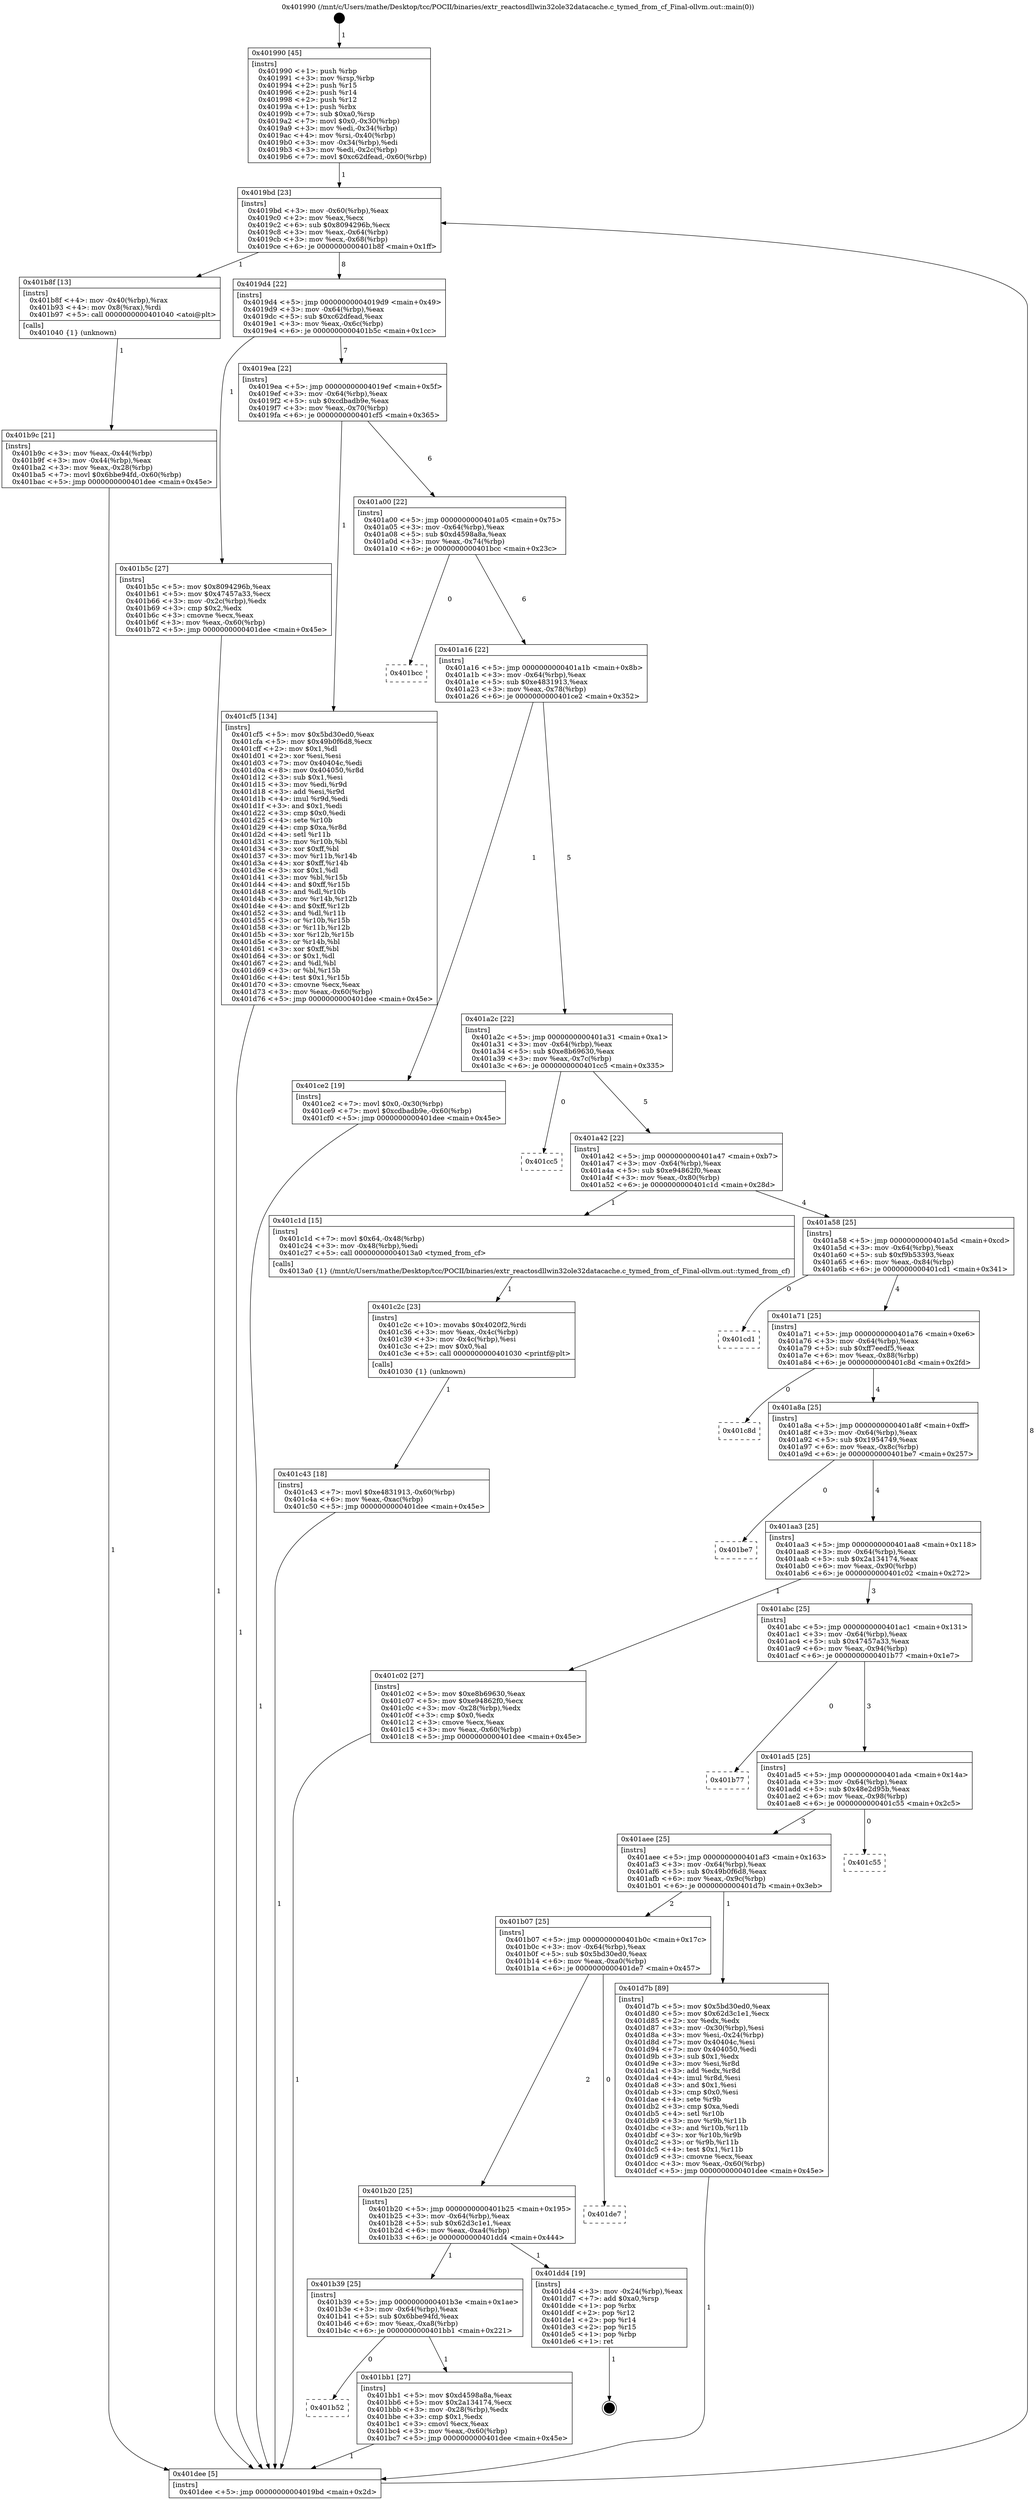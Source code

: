 digraph "0x401990" {
  label = "0x401990 (/mnt/c/Users/mathe/Desktop/tcc/POCII/binaries/extr_reactosdllwin32ole32datacache.c_tymed_from_cf_Final-ollvm.out::main(0))"
  labelloc = "t"
  node[shape=record]

  Entry [label="",width=0.3,height=0.3,shape=circle,fillcolor=black,style=filled]
  "0x4019bd" [label="{
     0x4019bd [23]\l
     | [instrs]\l
     &nbsp;&nbsp;0x4019bd \<+3\>: mov -0x60(%rbp),%eax\l
     &nbsp;&nbsp;0x4019c0 \<+2\>: mov %eax,%ecx\l
     &nbsp;&nbsp;0x4019c2 \<+6\>: sub $0x8094296b,%ecx\l
     &nbsp;&nbsp;0x4019c8 \<+3\>: mov %eax,-0x64(%rbp)\l
     &nbsp;&nbsp;0x4019cb \<+3\>: mov %ecx,-0x68(%rbp)\l
     &nbsp;&nbsp;0x4019ce \<+6\>: je 0000000000401b8f \<main+0x1ff\>\l
  }"]
  "0x401b8f" [label="{
     0x401b8f [13]\l
     | [instrs]\l
     &nbsp;&nbsp;0x401b8f \<+4\>: mov -0x40(%rbp),%rax\l
     &nbsp;&nbsp;0x401b93 \<+4\>: mov 0x8(%rax),%rdi\l
     &nbsp;&nbsp;0x401b97 \<+5\>: call 0000000000401040 \<atoi@plt\>\l
     | [calls]\l
     &nbsp;&nbsp;0x401040 \{1\} (unknown)\l
  }"]
  "0x4019d4" [label="{
     0x4019d4 [22]\l
     | [instrs]\l
     &nbsp;&nbsp;0x4019d4 \<+5\>: jmp 00000000004019d9 \<main+0x49\>\l
     &nbsp;&nbsp;0x4019d9 \<+3\>: mov -0x64(%rbp),%eax\l
     &nbsp;&nbsp;0x4019dc \<+5\>: sub $0xc62dfead,%eax\l
     &nbsp;&nbsp;0x4019e1 \<+3\>: mov %eax,-0x6c(%rbp)\l
     &nbsp;&nbsp;0x4019e4 \<+6\>: je 0000000000401b5c \<main+0x1cc\>\l
  }"]
  Exit [label="",width=0.3,height=0.3,shape=circle,fillcolor=black,style=filled,peripheries=2]
  "0x401b5c" [label="{
     0x401b5c [27]\l
     | [instrs]\l
     &nbsp;&nbsp;0x401b5c \<+5\>: mov $0x8094296b,%eax\l
     &nbsp;&nbsp;0x401b61 \<+5\>: mov $0x47457a33,%ecx\l
     &nbsp;&nbsp;0x401b66 \<+3\>: mov -0x2c(%rbp),%edx\l
     &nbsp;&nbsp;0x401b69 \<+3\>: cmp $0x2,%edx\l
     &nbsp;&nbsp;0x401b6c \<+3\>: cmovne %ecx,%eax\l
     &nbsp;&nbsp;0x401b6f \<+3\>: mov %eax,-0x60(%rbp)\l
     &nbsp;&nbsp;0x401b72 \<+5\>: jmp 0000000000401dee \<main+0x45e\>\l
  }"]
  "0x4019ea" [label="{
     0x4019ea [22]\l
     | [instrs]\l
     &nbsp;&nbsp;0x4019ea \<+5\>: jmp 00000000004019ef \<main+0x5f\>\l
     &nbsp;&nbsp;0x4019ef \<+3\>: mov -0x64(%rbp),%eax\l
     &nbsp;&nbsp;0x4019f2 \<+5\>: sub $0xcdbadb9e,%eax\l
     &nbsp;&nbsp;0x4019f7 \<+3\>: mov %eax,-0x70(%rbp)\l
     &nbsp;&nbsp;0x4019fa \<+6\>: je 0000000000401cf5 \<main+0x365\>\l
  }"]
  "0x401dee" [label="{
     0x401dee [5]\l
     | [instrs]\l
     &nbsp;&nbsp;0x401dee \<+5\>: jmp 00000000004019bd \<main+0x2d\>\l
  }"]
  "0x401990" [label="{
     0x401990 [45]\l
     | [instrs]\l
     &nbsp;&nbsp;0x401990 \<+1\>: push %rbp\l
     &nbsp;&nbsp;0x401991 \<+3\>: mov %rsp,%rbp\l
     &nbsp;&nbsp;0x401994 \<+2\>: push %r15\l
     &nbsp;&nbsp;0x401996 \<+2\>: push %r14\l
     &nbsp;&nbsp;0x401998 \<+2\>: push %r12\l
     &nbsp;&nbsp;0x40199a \<+1\>: push %rbx\l
     &nbsp;&nbsp;0x40199b \<+7\>: sub $0xa0,%rsp\l
     &nbsp;&nbsp;0x4019a2 \<+7\>: movl $0x0,-0x30(%rbp)\l
     &nbsp;&nbsp;0x4019a9 \<+3\>: mov %edi,-0x34(%rbp)\l
     &nbsp;&nbsp;0x4019ac \<+4\>: mov %rsi,-0x40(%rbp)\l
     &nbsp;&nbsp;0x4019b0 \<+3\>: mov -0x34(%rbp),%edi\l
     &nbsp;&nbsp;0x4019b3 \<+3\>: mov %edi,-0x2c(%rbp)\l
     &nbsp;&nbsp;0x4019b6 \<+7\>: movl $0xc62dfead,-0x60(%rbp)\l
  }"]
  "0x401b9c" [label="{
     0x401b9c [21]\l
     | [instrs]\l
     &nbsp;&nbsp;0x401b9c \<+3\>: mov %eax,-0x44(%rbp)\l
     &nbsp;&nbsp;0x401b9f \<+3\>: mov -0x44(%rbp),%eax\l
     &nbsp;&nbsp;0x401ba2 \<+3\>: mov %eax,-0x28(%rbp)\l
     &nbsp;&nbsp;0x401ba5 \<+7\>: movl $0x6bbe94fd,-0x60(%rbp)\l
     &nbsp;&nbsp;0x401bac \<+5\>: jmp 0000000000401dee \<main+0x45e\>\l
  }"]
  "0x401c43" [label="{
     0x401c43 [18]\l
     | [instrs]\l
     &nbsp;&nbsp;0x401c43 \<+7\>: movl $0xe4831913,-0x60(%rbp)\l
     &nbsp;&nbsp;0x401c4a \<+6\>: mov %eax,-0xac(%rbp)\l
     &nbsp;&nbsp;0x401c50 \<+5\>: jmp 0000000000401dee \<main+0x45e\>\l
  }"]
  "0x401cf5" [label="{
     0x401cf5 [134]\l
     | [instrs]\l
     &nbsp;&nbsp;0x401cf5 \<+5\>: mov $0x5bd30ed0,%eax\l
     &nbsp;&nbsp;0x401cfa \<+5\>: mov $0x49b0f6d8,%ecx\l
     &nbsp;&nbsp;0x401cff \<+2\>: mov $0x1,%dl\l
     &nbsp;&nbsp;0x401d01 \<+2\>: xor %esi,%esi\l
     &nbsp;&nbsp;0x401d03 \<+7\>: mov 0x40404c,%edi\l
     &nbsp;&nbsp;0x401d0a \<+8\>: mov 0x404050,%r8d\l
     &nbsp;&nbsp;0x401d12 \<+3\>: sub $0x1,%esi\l
     &nbsp;&nbsp;0x401d15 \<+3\>: mov %edi,%r9d\l
     &nbsp;&nbsp;0x401d18 \<+3\>: add %esi,%r9d\l
     &nbsp;&nbsp;0x401d1b \<+4\>: imul %r9d,%edi\l
     &nbsp;&nbsp;0x401d1f \<+3\>: and $0x1,%edi\l
     &nbsp;&nbsp;0x401d22 \<+3\>: cmp $0x0,%edi\l
     &nbsp;&nbsp;0x401d25 \<+4\>: sete %r10b\l
     &nbsp;&nbsp;0x401d29 \<+4\>: cmp $0xa,%r8d\l
     &nbsp;&nbsp;0x401d2d \<+4\>: setl %r11b\l
     &nbsp;&nbsp;0x401d31 \<+3\>: mov %r10b,%bl\l
     &nbsp;&nbsp;0x401d34 \<+3\>: xor $0xff,%bl\l
     &nbsp;&nbsp;0x401d37 \<+3\>: mov %r11b,%r14b\l
     &nbsp;&nbsp;0x401d3a \<+4\>: xor $0xff,%r14b\l
     &nbsp;&nbsp;0x401d3e \<+3\>: xor $0x1,%dl\l
     &nbsp;&nbsp;0x401d41 \<+3\>: mov %bl,%r15b\l
     &nbsp;&nbsp;0x401d44 \<+4\>: and $0xff,%r15b\l
     &nbsp;&nbsp;0x401d48 \<+3\>: and %dl,%r10b\l
     &nbsp;&nbsp;0x401d4b \<+3\>: mov %r14b,%r12b\l
     &nbsp;&nbsp;0x401d4e \<+4\>: and $0xff,%r12b\l
     &nbsp;&nbsp;0x401d52 \<+3\>: and %dl,%r11b\l
     &nbsp;&nbsp;0x401d55 \<+3\>: or %r10b,%r15b\l
     &nbsp;&nbsp;0x401d58 \<+3\>: or %r11b,%r12b\l
     &nbsp;&nbsp;0x401d5b \<+3\>: xor %r12b,%r15b\l
     &nbsp;&nbsp;0x401d5e \<+3\>: or %r14b,%bl\l
     &nbsp;&nbsp;0x401d61 \<+3\>: xor $0xff,%bl\l
     &nbsp;&nbsp;0x401d64 \<+3\>: or $0x1,%dl\l
     &nbsp;&nbsp;0x401d67 \<+2\>: and %dl,%bl\l
     &nbsp;&nbsp;0x401d69 \<+3\>: or %bl,%r15b\l
     &nbsp;&nbsp;0x401d6c \<+4\>: test $0x1,%r15b\l
     &nbsp;&nbsp;0x401d70 \<+3\>: cmovne %ecx,%eax\l
     &nbsp;&nbsp;0x401d73 \<+3\>: mov %eax,-0x60(%rbp)\l
     &nbsp;&nbsp;0x401d76 \<+5\>: jmp 0000000000401dee \<main+0x45e\>\l
  }"]
  "0x401a00" [label="{
     0x401a00 [22]\l
     | [instrs]\l
     &nbsp;&nbsp;0x401a00 \<+5\>: jmp 0000000000401a05 \<main+0x75\>\l
     &nbsp;&nbsp;0x401a05 \<+3\>: mov -0x64(%rbp),%eax\l
     &nbsp;&nbsp;0x401a08 \<+5\>: sub $0xd4598a8a,%eax\l
     &nbsp;&nbsp;0x401a0d \<+3\>: mov %eax,-0x74(%rbp)\l
     &nbsp;&nbsp;0x401a10 \<+6\>: je 0000000000401bcc \<main+0x23c\>\l
  }"]
  "0x401c2c" [label="{
     0x401c2c [23]\l
     | [instrs]\l
     &nbsp;&nbsp;0x401c2c \<+10\>: movabs $0x4020f2,%rdi\l
     &nbsp;&nbsp;0x401c36 \<+3\>: mov %eax,-0x4c(%rbp)\l
     &nbsp;&nbsp;0x401c39 \<+3\>: mov -0x4c(%rbp),%esi\l
     &nbsp;&nbsp;0x401c3c \<+2\>: mov $0x0,%al\l
     &nbsp;&nbsp;0x401c3e \<+5\>: call 0000000000401030 \<printf@plt\>\l
     | [calls]\l
     &nbsp;&nbsp;0x401030 \{1\} (unknown)\l
  }"]
  "0x401bcc" [label="{
     0x401bcc\l
  }", style=dashed]
  "0x401a16" [label="{
     0x401a16 [22]\l
     | [instrs]\l
     &nbsp;&nbsp;0x401a16 \<+5\>: jmp 0000000000401a1b \<main+0x8b\>\l
     &nbsp;&nbsp;0x401a1b \<+3\>: mov -0x64(%rbp),%eax\l
     &nbsp;&nbsp;0x401a1e \<+5\>: sub $0xe4831913,%eax\l
     &nbsp;&nbsp;0x401a23 \<+3\>: mov %eax,-0x78(%rbp)\l
     &nbsp;&nbsp;0x401a26 \<+6\>: je 0000000000401ce2 \<main+0x352\>\l
  }"]
  "0x401b52" [label="{
     0x401b52\l
  }", style=dashed]
  "0x401ce2" [label="{
     0x401ce2 [19]\l
     | [instrs]\l
     &nbsp;&nbsp;0x401ce2 \<+7\>: movl $0x0,-0x30(%rbp)\l
     &nbsp;&nbsp;0x401ce9 \<+7\>: movl $0xcdbadb9e,-0x60(%rbp)\l
     &nbsp;&nbsp;0x401cf0 \<+5\>: jmp 0000000000401dee \<main+0x45e\>\l
  }"]
  "0x401a2c" [label="{
     0x401a2c [22]\l
     | [instrs]\l
     &nbsp;&nbsp;0x401a2c \<+5\>: jmp 0000000000401a31 \<main+0xa1\>\l
     &nbsp;&nbsp;0x401a31 \<+3\>: mov -0x64(%rbp),%eax\l
     &nbsp;&nbsp;0x401a34 \<+5\>: sub $0xe8b69630,%eax\l
     &nbsp;&nbsp;0x401a39 \<+3\>: mov %eax,-0x7c(%rbp)\l
     &nbsp;&nbsp;0x401a3c \<+6\>: je 0000000000401cc5 \<main+0x335\>\l
  }"]
  "0x401bb1" [label="{
     0x401bb1 [27]\l
     | [instrs]\l
     &nbsp;&nbsp;0x401bb1 \<+5\>: mov $0xd4598a8a,%eax\l
     &nbsp;&nbsp;0x401bb6 \<+5\>: mov $0x2a134174,%ecx\l
     &nbsp;&nbsp;0x401bbb \<+3\>: mov -0x28(%rbp),%edx\l
     &nbsp;&nbsp;0x401bbe \<+3\>: cmp $0x1,%edx\l
     &nbsp;&nbsp;0x401bc1 \<+3\>: cmovl %ecx,%eax\l
     &nbsp;&nbsp;0x401bc4 \<+3\>: mov %eax,-0x60(%rbp)\l
     &nbsp;&nbsp;0x401bc7 \<+5\>: jmp 0000000000401dee \<main+0x45e\>\l
  }"]
  "0x401cc5" [label="{
     0x401cc5\l
  }", style=dashed]
  "0x401a42" [label="{
     0x401a42 [22]\l
     | [instrs]\l
     &nbsp;&nbsp;0x401a42 \<+5\>: jmp 0000000000401a47 \<main+0xb7\>\l
     &nbsp;&nbsp;0x401a47 \<+3\>: mov -0x64(%rbp),%eax\l
     &nbsp;&nbsp;0x401a4a \<+5\>: sub $0xe94862f0,%eax\l
     &nbsp;&nbsp;0x401a4f \<+3\>: mov %eax,-0x80(%rbp)\l
     &nbsp;&nbsp;0x401a52 \<+6\>: je 0000000000401c1d \<main+0x28d\>\l
  }"]
  "0x401b39" [label="{
     0x401b39 [25]\l
     | [instrs]\l
     &nbsp;&nbsp;0x401b39 \<+5\>: jmp 0000000000401b3e \<main+0x1ae\>\l
     &nbsp;&nbsp;0x401b3e \<+3\>: mov -0x64(%rbp),%eax\l
     &nbsp;&nbsp;0x401b41 \<+5\>: sub $0x6bbe94fd,%eax\l
     &nbsp;&nbsp;0x401b46 \<+6\>: mov %eax,-0xa8(%rbp)\l
     &nbsp;&nbsp;0x401b4c \<+6\>: je 0000000000401bb1 \<main+0x221\>\l
  }"]
  "0x401c1d" [label="{
     0x401c1d [15]\l
     | [instrs]\l
     &nbsp;&nbsp;0x401c1d \<+7\>: movl $0x64,-0x48(%rbp)\l
     &nbsp;&nbsp;0x401c24 \<+3\>: mov -0x48(%rbp),%edi\l
     &nbsp;&nbsp;0x401c27 \<+5\>: call 00000000004013a0 \<tymed_from_cf\>\l
     | [calls]\l
     &nbsp;&nbsp;0x4013a0 \{1\} (/mnt/c/Users/mathe/Desktop/tcc/POCII/binaries/extr_reactosdllwin32ole32datacache.c_tymed_from_cf_Final-ollvm.out::tymed_from_cf)\l
  }"]
  "0x401a58" [label="{
     0x401a58 [25]\l
     | [instrs]\l
     &nbsp;&nbsp;0x401a58 \<+5\>: jmp 0000000000401a5d \<main+0xcd\>\l
     &nbsp;&nbsp;0x401a5d \<+3\>: mov -0x64(%rbp),%eax\l
     &nbsp;&nbsp;0x401a60 \<+5\>: sub $0xf9b53393,%eax\l
     &nbsp;&nbsp;0x401a65 \<+6\>: mov %eax,-0x84(%rbp)\l
     &nbsp;&nbsp;0x401a6b \<+6\>: je 0000000000401cd1 \<main+0x341\>\l
  }"]
  "0x401dd4" [label="{
     0x401dd4 [19]\l
     | [instrs]\l
     &nbsp;&nbsp;0x401dd4 \<+3\>: mov -0x24(%rbp),%eax\l
     &nbsp;&nbsp;0x401dd7 \<+7\>: add $0xa0,%rsp\l
     &nbsp;&nbsp;0x401dde \<+1\>: pop %rbx\l
     &nbsp;&nbsp;0x401ddf \<+2\>: pop %r12\l
     &nbsp;&nbsp;0x401de1 \<+2\>: pop %r14\l
     &nbsp;&nbsp;0x401de3 \<+2\>: pop %r15\l
     &nbsp;&nbsp;0x401de5 \<+1\>: pop %rbp\l
     &nbsp;&nbsp;0x401de6 \<+1\>: ret\l
  }"]
  "0x401cd1" [label="{
     0x401cd1\l
  }", style=dashed]
  "0x401a71" [label="{
     0x401a71 [25]\l
     | [instrs]\l
     &nbsp;&nbsp;0x401a71 \<+5\>: jmp 0000000000401a76 \<main+0xe6\>\l
     &nbsp;&nbsp;0x401a76 \<+3\>: mov -0x64(%rbp),%eax\l
     &nbsp;&nbsp;0x401a79 \<+5\>: sub $0xff7eedf5,%eax\l
     &nbsp;&nbsp;0x401a7e \<+6\>: mov %eax,-0x88(%rbp)\l
     &nbsp;&nbsp;0x401a84 \<+6\>: je 0000000000401c8d \<main+0x2fd\>\l
  }"]
  "0x401b20" [label="{
     0x401b20 [25]\l
     | [instrs]\l
     &nbsp;&nbsp;0x401b20 \<+5\>: jmp 0000000000401b25 \<main+0x195\>\l
     &nbsp;&nbsp;0x401b25 \<+3\>: mov -0x64(%rbp),%eax\l
     &nbsp;&nbsp;0x401b28 \<+5\>: sub $0x62d3c1e1,%eax\l
     &nbsp;&nbsp;0x401b2d \<+6\>: mov %eax,-0xa4(%rbp)\l
     &nbsp;&nbsp;0x401b33 \<+6\>: je 0000000000401dd4 \<main+0x444\>\l
  }"]
  "0x401c8d" [label="{
     0x401c8d\l
  }", style=dashed]
  "0x401a8a" [label="{
     0x401a8a [25]\l
     | [instrs]\l
     &nbsp;&nbsp;0x401a8a \<+5\>: jmp 0000000000401a8f \<main+0xff\>\l
     &nbsp;&nbsp;0x401a8f \<+3\>: mov -0x64(%rbp),%eax\l
     &nbsp;&nbsp;0x401a92 \<+5\>: sub $0x1954749,%eax\l
     &nbsp;&nbsp;0x401a97 \<+6\>: mov %eax,-0x8c(%rbp)\l
     &nbsp;&nbsp;0x401a9d \<+6\>: je 0000000000401be7 \<main+0x257\>\l
  }"]
  "0x401de7" [label="{
     0x401de7\l
  }", style=dashed]
  "0x401be7" [label="{
     0x401be7\l
  }", style=dashed]
  "0x401aa3" [label="{
     0x401aa3 [25]\l
     | [instrs]\l
     &nbsp;&nbsp;0x401aa3 \<+5\>: jmp 0000000000401aa8 \<main+0x118\>\l
     &nbsp;&nbsp;0x401aa8 \<+3\>: mov -0x64(%rbp),%eax\l
     &nbsp;&nbsp;0x401aab \<+5\>: sub $0x2a134174,%eax\l
     &nbsp;&nbsp;0x401ab0 \<+6\>: mov %eax,-0x90(%rbp)\l
     &nbsp;&nbsp;0x401ab6 \<+6\>: je 0000000000401c02 \<main+0x272\>\l
  }"]
  "0x401b07" [label="{
     0x401b07 [25]\l
     | [instrs]\l
     &nbsp;&nbsp;0x401b07 \<+5\>: jmp 0000000000401b0c \<main+0x17c\>\l
     &nbsp;&nbsp;0x401b0c \<+3\>: mov -0x64(%rbp),%eax\l
     &nbsp;&nbsp;0x401b0f \<+5\>: sub $0x5bd30ed0,%eax\l
     &nbsp;&nbsp;0x401b14 \<+6\>: mov %eax,-0xa0(%rbp)\l
     &nbsp;&nbsp;0x401b1a \<+6\>: je 0000000000401de7 \<main+0x457\>\l
  }"]
  "0x401c02" [label="{
     0x401c02 [27]\l
     | [instrs]\l
     &nbsp;&nbsp;0x401c02 \<+5\>: mov $0xe8b69630,%eax\l
     &nbsp;&nbsp;0x401c07 \<+5\>: mov $0xe94862f0,%ecx\l
     &nbsp;&nbsp;0x401c0c \<+3\>: mov -0x28(%rbp),%edx\l
     &nbsp;&nbsp;0x401c0f \<+3\>: cmp $0x0,%edx\l
     &nbsp;&nbsp;0x401c12 \<+3\>: cmove %ecx,%eax\l
     &nbsp;&nbsp;0x401c15 \<+3\>: mov %eax,-0x60(%rbp)\l
     &nbsp;&nbsp;0x401c18 \<+5\>: jmp 0000000000401dee \<main+0x45e\>\l
  }"]
  "0x401abc" [label="{
     0x401abc [25]\l
     | [instrs]\l
     &nbsp;&nbsp;0x401abc \<+5\>: jmp 0000000000401ac1 \<main+0x131\>\l
     &nbsp;&nbsp;0x401ac1 \<+3\>: mov -0x64(%rbp),%eax\l
     &nbsp;&nbsp;0x401ac4 \<+5\>: sub $0x47457a33,%eax\l
     &nbsp;&nbsp;0x401ac9 \<+6\>: mov %eax,-0x94(%rbp)\l
     &nbsp;&nbsp;0x401acf \<+6\>: je 0000000000401b77 \<main+0x1e7\>\l
  }"]
  "0x401d7b" [label="{
     0x401d7b [89]\l
     | [instrs]\l
     &nbsp;&nbsp;0x401d7b \<+5\>: mov $0x5bd30ed0,%eax\l
     &nbsp;&nbsp;0x401d80 \<+5\>: mov $0x62d3c1e1,%ecx\l
     &nbsp;&nbsp;0x401d85 \<+2\>: xor %edx,%edx\l
     &nbsp;&nbsp;0x401d87 \<+3\>: mov -0x30(%rbp),%esi\l
     &nbsp;&nbsp;0x401d8a \<+3\>: mov %esi,-0x24(%rbp)\l
     &nbsp;&nbsp;0x401d8d \<+7\>: mov 0x40404c,%esi\l
     &nbsp;&nbsp;0x401d94 \<+7\>: mov 0x404050,%edi\l
     &nbsp;&nbsp;0x401d9b \<+3\>: sub $0x1,%edx\l
     &nbsp;&nbsp;0x401d9e \<+3\>: mov %esi,%r8d\l
     &nbsp;&nbsp;0x401da1 \<+3\>: add %edx,%r8d\l
     &nbsp;&nbsp;0x401da4 \<+4\>: imul %r8d,%esi\l
     &nbsp;&nbsp;0x401da8 \<+3\>: and $0x1,%esi\l
     &nbsp;&nbsp;0x401dab \<+3\>: cmp $0x0,%esi\l
     &nbsp;&nbsp;0x401dae \<+4\>: sete %r9b\l
     &nbsp;&nbsp;0x401db2 \<+3\>: cmp $0xa,%edi\l
     &nbsp;&nbsp;0x401db5 \<+4\>: setl %r10b\l
     &nbsp;&nbsp;0x401db9 \<+3\>: mov %r9b,%r11b\l
     &nbsp;&nbsp;0x401dbc \<+3\>: and %r10b,%r11b\l
     &nbsp;&nbsp;0x401dbf \<+3\>: xor %r10b,%r9b\l
     &nbsp;&nbsp;0x401dc2 \<+3\>: or %r9b,%r11b\l
     &nbsp;&nbsp;0x401dc5 \<+4\>: test $0x1,%r11b\l
     &nbsp;&nbsp;0x401dc9 \<+3\>: cmovne %ecx,%eax\l
     &nbsp;&nbsp;0x401dcc \<+3\>: mov %eax,-0x60(%rbp)\l
     &nbsp;&nbsp;0x401dcf \<+5\>: jmp 0000000000401dee \<main+0x45e\>\l
  }"]
  "0x401b77" [label="{
     0x401b77\l
  }", style=dashed]
  "0x401ad5" [label="{
     0x401ad5 [25]\l
     | [instrs]\l
     &nbsp;&nbsp;0x401ad5 \<+5\>: jmp 0000000000401ada \<main+0x14a\>\l
     &nbsp;&nbsp;0x401ada \<+3\>: mov -0x64(%rbp),%eax\l
     &nbsp;&nbsp;0x401add \<+5\>: sub $0x48e2d95b,%eax\l
     &nbsp;&nbsp;0x401ae2 \<+6\>: mov %eax,-0x98(%rbp)\l
     &nbsp;&nbsp;0x401ae8 \<+6\>: je 0000000000401c55 \<main+0x2c5\>\l
  }"]
  "0x401aee" [label="{
     0x401aee [25]\l
     | [instrs]\l
     &nbsp;&nbsp;0x401aee \<+5\>: jmp 0000000000401af3 \<main+0x163\>\l
     &nbsp;&nbsp;0x401af3 \<+3\>: mov -0x64(%rbp),%eax\l
     &nbsp;&nbsp;0x401af6 \<+5\>: sub $0x49b0f6d8,%eax\l
     &nbsp;&nbsp;0x401afb \<+6\>: mov %eax,-0x9c(%rbp)\l
     &nbsp;&nbsp;0x401b01 \<+6\>: je 0000000000401d7b \<main+0x3eb\>\l
  }"]
  "0x401c55" [label="{
     0x401c55\l
  }", style=dashed]
  Entry -> "0x401990" [label=" 1"]
  "0x4019bd" -> "0x401b8f" [label=" 1"]
  "0x4019bd" -> "0x4019d4" [label=" 8"]
  "0x401dd4" -> Exit [label=" 1"]
  "0x4019d4" -> "0x401b5c" [label=" 1"]
  "0x4019d4" -> "0x4019ea" [label=" 7"]
  "0x401b5c" -> "0x401dee" [label=" 1"]
  "0x401990" -> "0x4019bd" [label=" 1"]
  "0x401dee" -> "0x4019bd" [label=" 8"]
  "0x401b8f" -> "0x401b9c" [label=" 1"]
  "0x401b9c" -> "0x401dee" [label=" 1"]
  "0x401d7b" -> "0x401dee" [label=" 1"]
  "0x4019ea" -> "0x401cf5" [label=" 1"]
  "0x4019ea" -> "0x401a00" [label=" 6"]
  "0x401cf5" -> "0x401dee" [label=" 1"]
  "0x401a00" -> "0x401bcc" [label=" 0"]
  "0x401a00" -> "0x401a16" [label=" 6"]
  "0x401ce2" -> "0x401dee" [label=" 1"]
  "0x401a16" -> "0x401ce2" [label=" 1"]
  "0x401a16" -> "0x401a2c" [label=" 5"]
  "0x401c43" -> "0x401dee" [label=" 1"]
  "0x401a2c" -> "0x401cc5" [label=" 0"]
  "0x401a2c" -> "0x401a42" [label=" 5"]
  "0x401c2c" -> "0x401c43" [label=" 1"]
  "0x401a42" -> "0x401c1d" [label=" 1"]
  "0x401a42" -> "0x401a58" [label=" 4"]
  "0x401c02" -> "0x401dee" [label=" 1"]
  "0x401a58" -> "0x401cd1" [label=" 0"]
  "0x401a58" -> "0x401a71" [label=" 4"]
  "0x401bb1" -> "0x401dee" [label=" 1"]
  "0x401a71" -> "0x401c8d" [label=" 0"]
  "0x401a71" -> "0x401a8a" [label=" 4"]
  "0x401b39" -> "0x401bb1" [label=" 1"]
  "0x401a8a" -> "0x401be7" [label=" 0"]
  "0x401a8a" -> "0x401aa3" [label=" 4"]
  "0x401c1d" -> "0x401c2c" [label=" 1"]
  "0x401aa3" -> "0x401c02" [label=" 1"]
  "0x401aa3" -> "0x401abc" [label=" 3"]
  "0x401b20" -> "0x401dd4" [label=" 1"]
  "0x401abc" -> "0x401b77" [label=" 0"]
  "0x401abc" -> "0x401ad5" [label=" 3"]
  "0x401b39" -> "0x401b52" [label=" 0"]
  "0x401ad5" -> "0x401c55" [label=" 0"]
  "0x401ad5" -> "0x401aee" [label=" 3"]
  "0x401b07" -> "0x401b20" [label=" 2"]
  "0x401aee" -> "0x401d7b" [label=" 1"]
  "0x401aee" -> "0x401b07" [label=" 2"]
  "0x401b20" -> "0x401b39" [label=" 1"]
  "0x401b07" -> "0x401de7" [label=" 0"]
}
